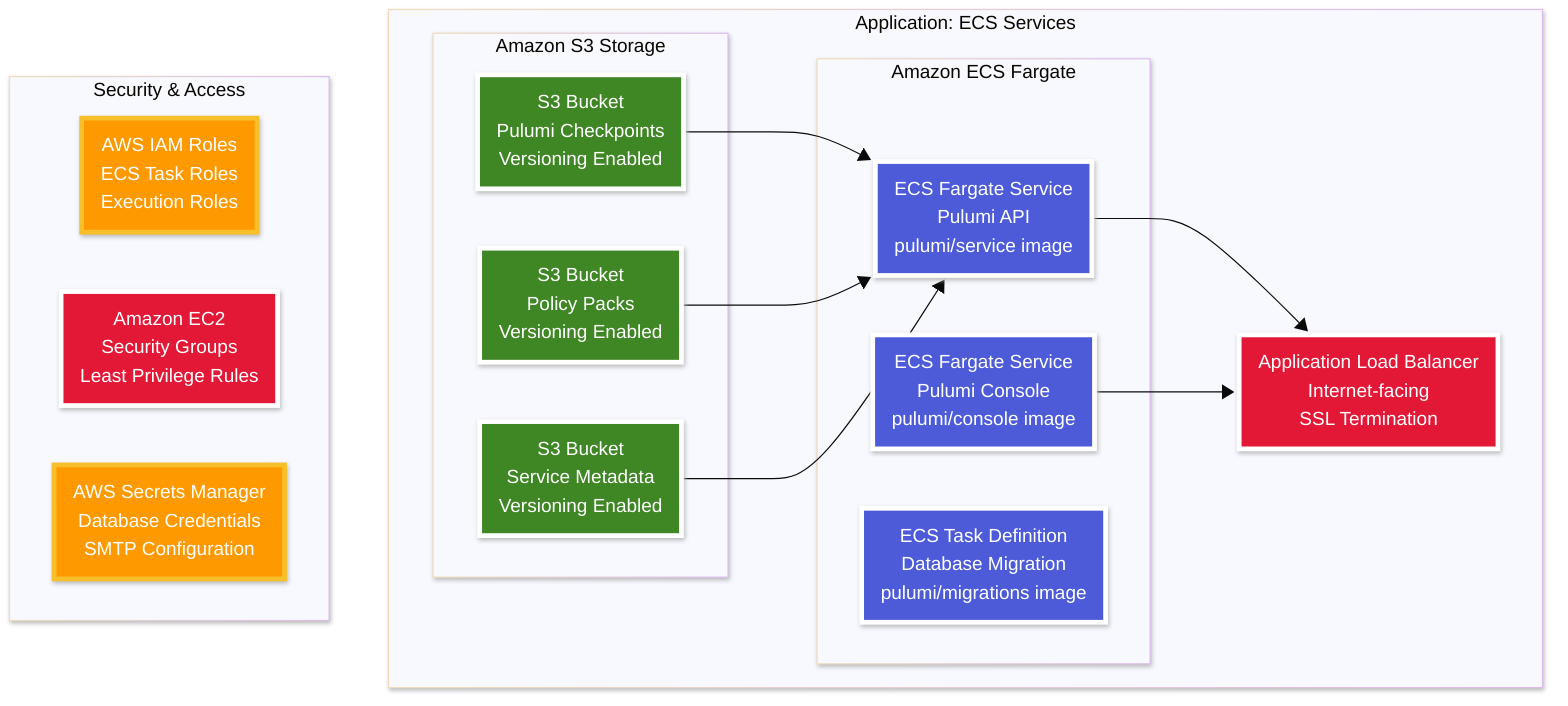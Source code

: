 ---
config:
  look: neo
  theme: base
---
graph TD
    classDef storage fill:#3F8624,stroke:#FFFFFF,stroke-width:4px,color:#FFFFFF
    classDef network fill:#E31837,stroke:#FFFFFF,stroke-width:4px,color:#FFFFFF
    classDef pulumi fill:#4d5bd9,stroke:#FFFFFF,stroke-width:4px,color:#FFFFFF
    classDef aws fill:#FF9900,stroke:#f7bf2a,stroke-width:4px,color:#FFFFFF
    
    subgraph APP["Application: ECS Services"]
        subgraph S3["Amazon S3 Storage"]
            S3_CHECKPOINT[S3 Bucket<br/>Pulumi Checkpoints<br/>Versioning Enabled]:::storage
            S3_POLICY[S3 Bucket<br/>Policy Packs<br/>Versioning Enabled]:::storage
            S3_METADATA[S3 Bucket<br/>Service Metadata<br/>Versioning Enabled]:::storage
        end
        
        subgraph ECS["Amazon ECS Fargate"]
            API_SERVICE[ECS Fargate Service<br/>Pulumi API<br/>pulumi/service image]:::pulumi
            CONSOLE_SERVICE[ECS Fargate Service<br/>Pulumi Console<br/>pulumi/console image]:::pulumi
            MIGRATION_TASK[ECS Task Definition<br/>Database Migration<br/>pulumi/migrations image]:::pulumi
        end
        
        PUBLIC_ALB[Application Load Balancer<br/>Internet-facing<br/>SSL Termination]:::network
    end
    
    subgraph SEC["Security & Access"]
        IAM_ROLES[AWS IAM Roles<br/>ECS Task Roles<br/>Execution Roles]:::aws
        SECURITY_GROUPS[Amazon EC2<br/>Security Groups<br/>Least Privilege Rules]:::network
        SECRETS[AWS Secrets Manager<br/>Database Credentials<br/>SMTP Configuration]:::aws
    end
    
    API_SERVICE --> PUBLIC_ALB
    CONSOLE_SERVICE --> PUBLIC_ALB
    S3_CHECKPOINT --> API_SERVICE
    S3_POLICY --> API_SERVICE
    S3_METADATA --> API_SERVICE